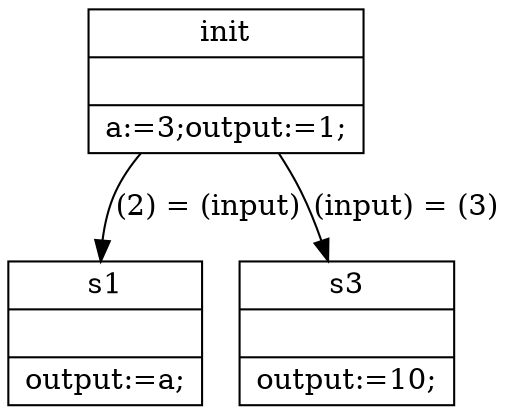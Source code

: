 digraph abc1{
init[shape = record,label ="{init||
a:=3;
output:=1;
}"]
s1[shape = record,label ="{s1||
output:=a;
}"]
s3[shape = record,label ="{s3||
output:=10;
}"]
init->s1[label="(2) = (input)"]
init->s3[label="(input) = (3)"]
}
